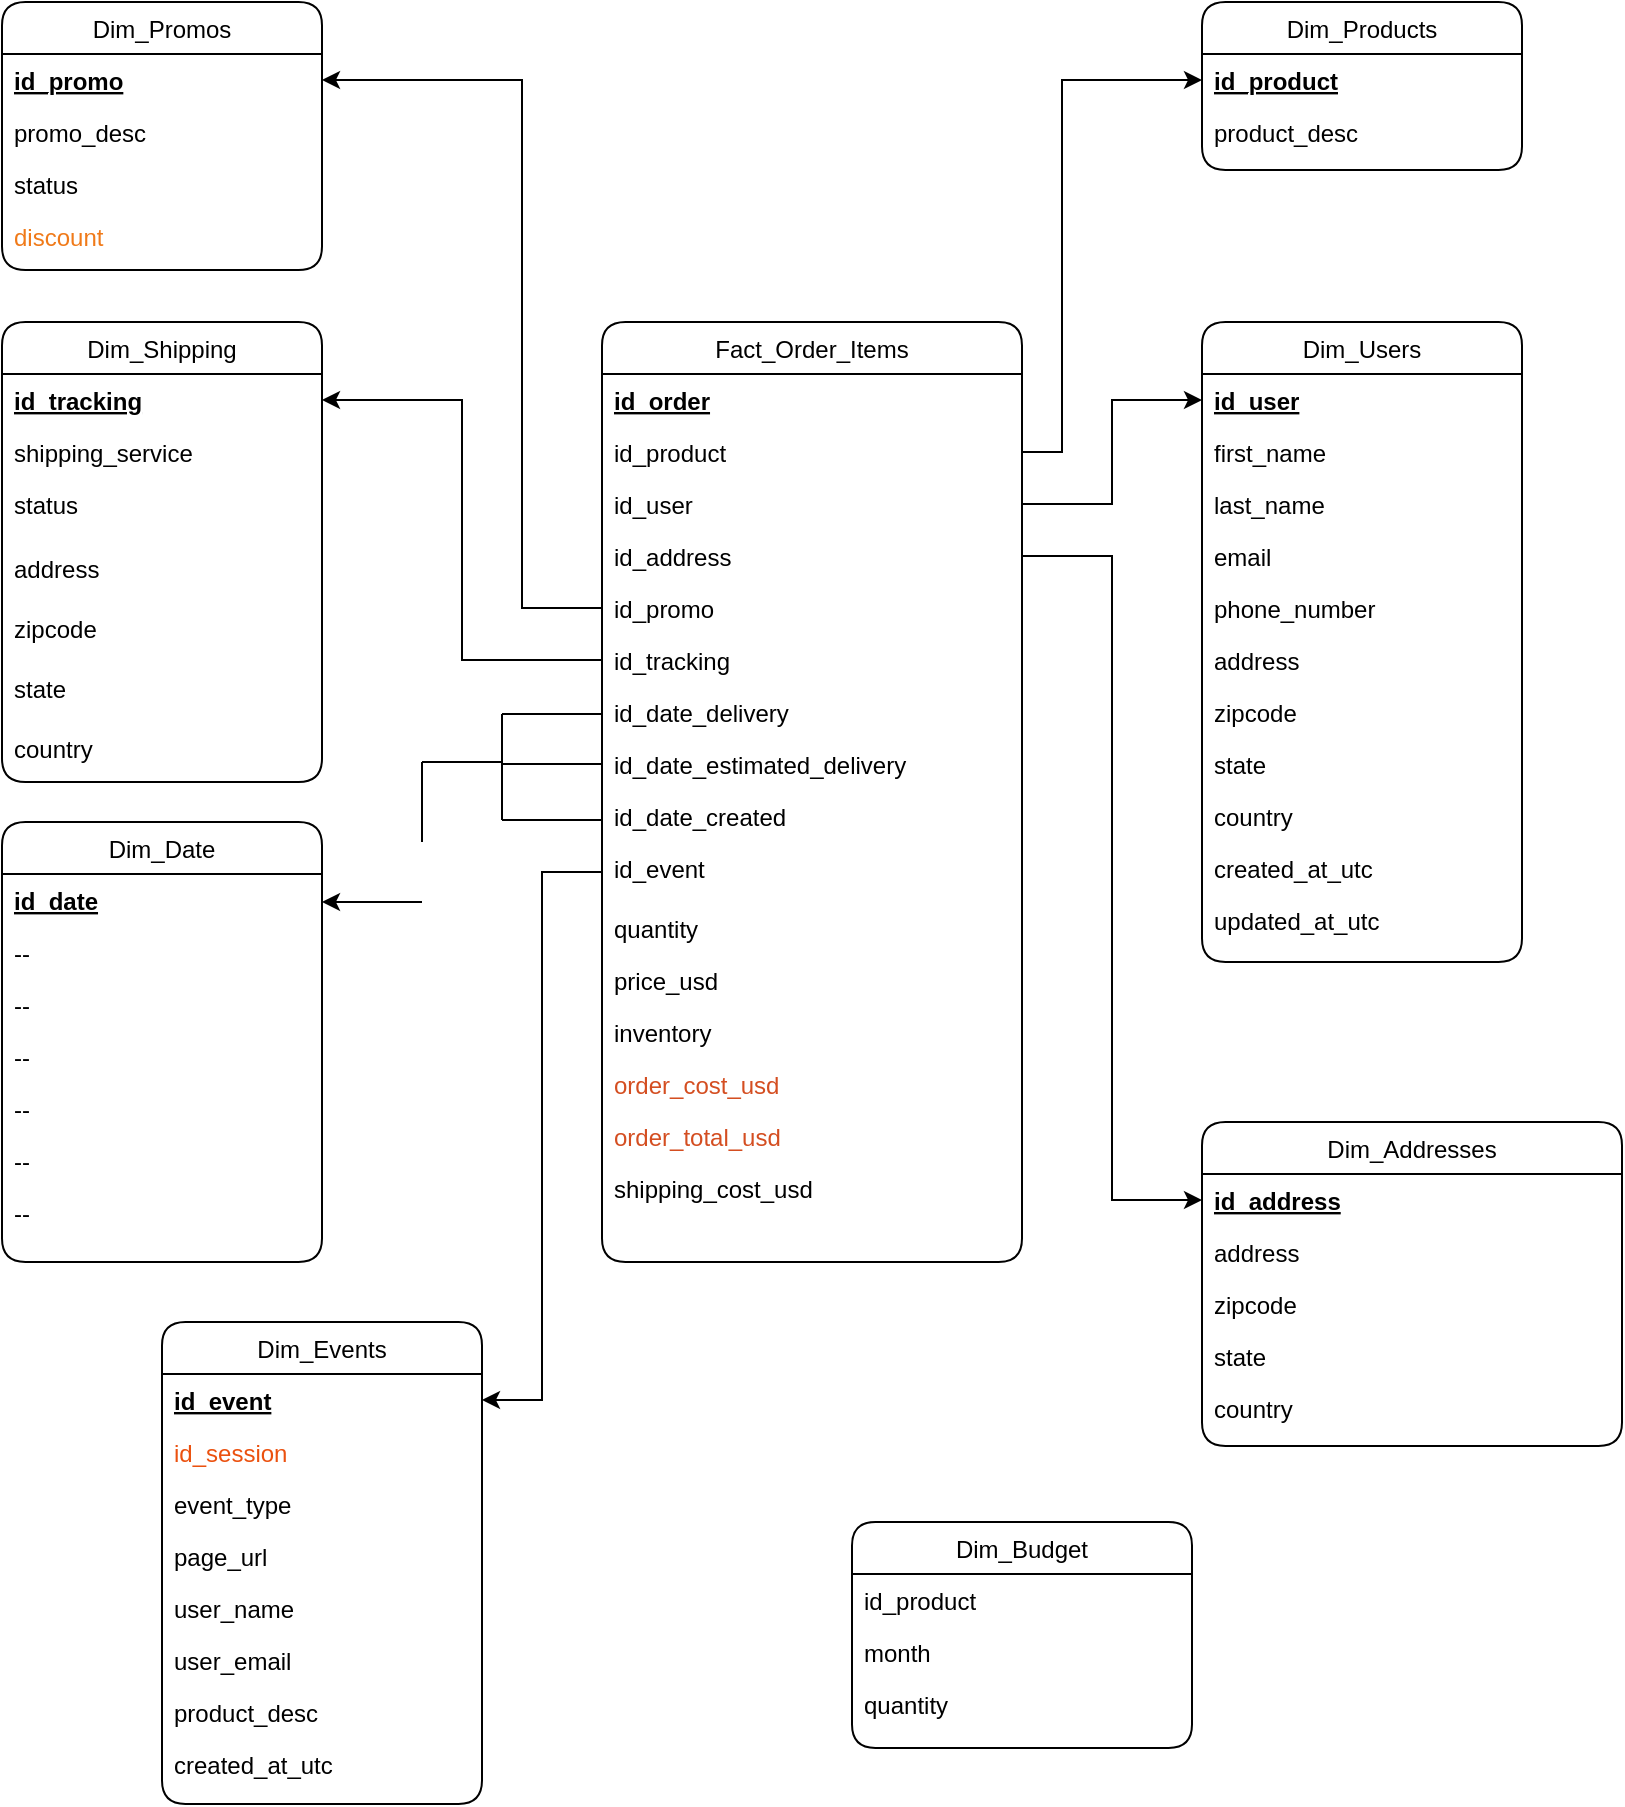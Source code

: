<mxfile version="22.1.7" type="github">
  <diagram id="C5RBs43oDa-KdzZeNtuy" name="Page-1">
    <mxGraphModel dx="1654" dy="819" grid="1" gridSize="10" guides="1" tooltips="1" connect="1" arrows="1" fold="1" page="1" pageScale="1" pageWidth="1169" pageHeight="1654" background="none" math="0" shadow="0">
      <root>
        <mxCell id="WIyWlLk6GJQsqaUBKTNV-0" />
        <mxCell id="WIyWlLk6GJQsqaUBKTNV-1" parent="WIyWlLk6GJQsqaUBKTNV-0" />
        <mxCell id="zkfFHV4jXpPFQw0GAbJ--0" value="Dim_Users" style="swimlane;fontStyle=0;align=center;verticalAlign=top;childLayout=stackLayout;horizontal=1;startSize=26;horizontalStack=0;resizeParent=1;resizeLast=0;collapsible=1;marginBottom=0;rounded=1;shadow=0;strokeWidth=1;" parent="WIyWlLk6GJQsqaUBKTNV-1" vertex="1">
          <mxGeometry x="760" y="240" width="160" height="320" as="geometry">
            <mxRectangle x="230" y="140" width="160" height="26" as="alternateBounds" />
          </mxGeometry>
        </mxCell>
        <mxCell id="zkfFHV4jXpPFQw0GAbJ--1" value="id_user" style="text;align=left;verticalAlign=top;spacingLeft=4;spacingRight=4;overflow=hidden;rotatable=0;points=[[0,0.5],[1,0.5]];portConstraint=eastwest;fontStyle=5" parent="zkfFHV4jXpPFQw0GAbJ--0" vertex="1">
          <mxGeometry y="26" width="160" height="26" as="geometry" />
        </mxCell>
        <mxCell id="zkfFHV4jXpPFQw0GAbJ--2" value="first_name" style="text;align=left;verticalAlign=top;spacingLeft=4;spacingRight=4;overflow=hidden;rotatable=0;points=[[0,0.5],[1,0.5]];portConstraint=eastwest;rounded=0;shadow=0;html=0;" parent="zkfFHV4jXpPFQw0GAbJ--0" vertex="1">
          <mxGeometry y="52" width="160" height="26" as="geometry" />
        </mxCell>
        <mxCell id="zkfFHV4jXpPFQw0GAbJ--3" value="last_name" style="text;align=left;verticalAlign=top;spacingLeft=4;spacingRight=4;overflow=hidden;rotatable=0;points=[[0,0.5],[1,0.5]];portConstraint=eastwest;rounded=0;shadow=0;html=0;" parent="zkfFHV4jXpPFQw0GAbJ--0" vertex="1">
          <mxGeometry y="78" width="160" height="26" as="geometry" />
        </mxCell>
        <mxCell id="zkfFHV4jXpPFQw0GAbJ--5" value="email" style="text;align=left;verticalAlign=top;spacingLeft=4;spacingRight=4;overflow=hidden;rotatable=0;points=[[0,0.5],[1,0.5]];portConstraint=eastwest;" parent="zkfFHV4jXpPFQw0GAbJ--0" vertex="1">
          <mxGeometry y="104" width="160" height="26" as="geometry" />
        </mxCell>
        <mxCell id="i2FaCJpB0TcWr_fCpN1k-74" value="phone_number" style="text;align=left;verticalAlign=top;spacingLeft=4;spacingRight=4;overflow=hidden;rotatable=0;points=[[0,0.5],[1,0.5]];portConstraint=eastwest;" parent="zkfFHV4jXpPFQw0GAbJ--0" vertex="1">
          <mxGeometry y="130" width="160" height="26" as="geometry" />
        </mxCell>
        <mxCell id="i2FaCJpB0TcWr_fCpN1k-75" value="address" style="text;align=left;verticalAlign=top;spacingLeft=4;spacingRight=4;overflow=hidden;rotatable=0;points=[[0,0.5],[1,0.5]];portConstraint=eastwest;" parent="zkfFHV4jXpPFQw0GAbJ--0" vertex="1">
          <mxGeometry y="156" width="160" height="26" as="geometry" />
        </mxCell>
        <mxCell id="i2FaCJpB0TcWr_fCpN1k-76" value="zipcode" style="text;align=left;verticalAlign=top;spacingLeft=4;spacingRight=4;overflow=hidden;rotatable=0;points=[[0,0.5],[1,0.5]];portConstraint=eastwest;rounded=0;shadow=0;html=0;" parent="zkfFHV4jXpPFQw0GAbJ--0" vertex="1">
          <mxGeometry y="182" width="160" height="26" as="geometry" />
        </mxCell>
        <mxCell id="i2FaCJpB0TcWr_fCpN1k-77" value="state" style="text;align=left;verticalAlign=top;spacingLeft=4;spacingRight=4;overflow=hidden;rotatable=0;points=[[0,0.5],[1,0.5]];portConstraint=eastwest;rounded=0;shadow=0;html=0;" parent="zkfFHV4jXpPFQw0GAbJ--0" vertex="1">
          <mxGeometry y="208" width="160" height="26" as="geometry" />
        </mxCell>
        <mxCell id="i2FaCJpB0TcWr_fCpN1k-78" value="country" style="text;align=left;verticalAlign=top;spacingLeft=4;spacingRight=4;overflow=hidden;rotatable=0;points=[[0,0.5],[1,0.5]];portConstraint=eastwest;rounded=0;shadow=0;html=0;" parent="zkfFHV4jXpPFQw0GAbJ--0" vertex="1">
          <mxGeometry y="234" width="160" height="26" as="geometry" />
        </mxCell>
        <mxCell id="i2FaCJpB0TcWr_fCpN1k-79" value="created_at_utc" style="text;align=left;verticalAlign=top;spacingLeft=4;spacingRight=4;overflow=hidden;rotatable=0;points=[[0,0.5],[1,0.5]];portConstraint=eastwest;rounded=0;shadow=0;html=0;" parent="zkfFHV4jXpPFQw0GAbJ--0" vertex="1">
          <mxGeometry y="260" width="160" height="26" as="geometry" />
        </mxCell>
        <mxCell id="i2FaCJpB0TcWr_fCpN1k-80" value="updated_at_utc" style="text;align=left;verticalAlign=top;spacingLeft=4;spacingRight=4;overflow=hidden;rotatable=0;points=[[0,0.5],[1,0.5]];portConstraint=eastwest;rounded=0;shadow=0;html=0;" parent="zkfFHV4jXpPFQw0GAbJ--0" vertex="1">
          <mxGeometry y="286" width="160" height="26" as="geometry" />
        </mxCell>
        <mxCell id="zkfFHV4jXpPFQw0GAbJ--6" value="Dim_Promos" style="swimlane;fontStyle=0;align=center;verticalAlign=top;childLayout=stackLayout;horizontal=1;startSize=26;horizontalStack=0;resizeParent=1;resizeLast=0;collapsible=1;marginBottom=0;rounded=1;shadow=0;strokeWidth=1;" parent="WIyWlLk6GJQsqaUBKTNV-1" vertex="1">
          <mxGeometry x="160" y="80" width="160" height="134" as="geometry">
            <mxRectangle x="130" y="380" width="160" height="26" as="alternateBounds" />
          </mxGeometry>
        </mxCell>
        <mxCell id="zkfFHV4jXpPFQw0GAbJ--7" value="id_promo" style="text;align=left;verticalAlign=top;spacingLeft=4;spacingRight=4;overflow=hidden;rotatable=0;points=[[0,0.5],[1,0.5]];portConstraint=eastwest;fontStyle=5" parent="zkfFHV4jXpPFQw0GAbJ--6" vertex="1">
          <mxGeometry y="26" width="160" height="26" as="geometry" />
        </mxCell>
        <mxCell id="zkfFHV4jXpPFQw0GAbJ--8" value="promo_desc" style="text;align=left;verticalAlign=top;spacingLeft=4;spacingRight=4;overflow=hidden;rotatable=0;points=[[0,0.5],[1,0.5]];portConstraint=eastwest;rounded=0;shadow=0;html=0;" parent="zkfFHV4jXpPFQw0GAbJ--6" vertex="1">
          <mxGeometry y="52" width="160" height="26" as="geometry" />
        </mxCell>
        <mxCell id="zkfFHV4jXpPFQw0GAbJ--10" value="status" style="text;align=left;verticalAlign=top;spacingLeft=4;spacingRight=4;overflow=hidden;rotatable=0;points=[[0,0.5],[1,0.5]];portConstraint=eastwest;fontStyle=0" parent="zkfFHV4jXpPFQw0GAbJ--6" vertex="1">
          <mxGeometry y="78" width="160" height="26" as="geometry" />
        </mxCell>
        <mxCell id="zkfFHV4jXpPFQw0GAbJ--11" value="discount" style="text;align=left;verticalAlign=top;spacingLeft=4;spacingRight=4;overflow=hidden;rotatable=0;points=[[0,0.5],[1,0.5]];portConstraint=eastwest;fillColor=none;fontColor=#f07a19;" parent="zkfFHV4jXpPFQw0GAbJ--6" vertex="1">
          <mxGeometry y="104" width="160" height="26" as="geometry" />
        </mxCell>
        <mxCell id="zkfFHV4jXpPFQw0GAbJ--13" value="Dim_Products" style="swimlane;fontStyle=0;align=center;verticalAlign=top;childLayout=stackLayout;horizontal=1;startSize=26;horizontalStack=0;resizeParent=1;resizeLast=0;collapsible=1;marginBottom=0;rounded=1;shadow=0;strokeWidth=1;" parent="WIyWlLk6GJQsqaUBKTNV-1" vertex="1">
          <mxGeometry x="760" y="80" width="160" height="84" as="geometry">
            <mxRectangle x="340" y="380" width="170" height="26" as="alternateBounds" />
          </mxGeometry>
        </mxCell>
        <mxCell id="zkfFHV4jXpPFQw0GAbJ--14" value="id_product" style="text;align=left;verticalAlign=top;spacingLeft=4;spacingRight=4;overflow=hidden;rotatable=0;points=[[0,0.5],[1,0.5]];portConstraint=eastwest;fontStyle=5" parent="zkfFHV4jXpPFQw0GAbJ--13" vertex="1">
          <mxGeometry y="26" width="160" height="26" as="geometry" />
        </mxCell>
        <mxCell id="i2FaCJpB0TcWr_fCpN1k-72" value="product_desc" style="text;align=left;verticalAlign=top;spacingLeft=4;spacingRight=4;overflow=hidden;rotatable=0;points=[[0,0.5],[1,0.5]];portConstraint=eastwest;" parent="zkfFHV4jXpPFQw0GAbJ--13" vertex="1">
          <mxGeometry y="52" width="160" height="26" as="geometry" />
        </mxCell>
        <mxCell id="zkfFHV4jXpPFQw0GAbJ--17" value="Dim_Shipping" style="swimlane;fontStyle=0;align=center;verticalAlign=top;childLayout=stackLayout;horizontal=1;startSize=26;horizontalStack=0;resizeParent=1;resizeLast=0;collapsible=1;marginBottom=0;rounded=1;shadow=0;strokeWidth=1;" parent="WIyWlLk6GJQsqaUBKTNV-1" vertex="1">
          <mxGeometry x="160" y="240" width="160" height="230" as="geometry">
            <mxRectangle x="550" y="140" width="160" height="26" as="alternateBounds" />
          </mxGeometry>
        </mxCell>
        <mxCell id="zkfFHV4jXpPFQw0GAbJ--18" value="id_tracking" style="text;align=left;verticalAlign=top;spacingLeft=4;spacingRight=4;overflow=hidden;rotatable=0;points=[[0,0.5],[1,0.5]];portConstraint=eastwest;fontStyle=5" parent="zkfFHV4jXpPFQw0GAbJ--17" vertex="1">
          <mxGeometry y="26" width="160" height="26" as="geometry" />
        </mxCell>
        <mxCell id="zkfFHV4jXpPFQw0GAbJ--19" value="shipping_service" style="text;align=left;verticalAlign=top;spacingLeft=4;spacingRight=4;overflow=hidden;rotatable=0;points=[[0,0.5],[1,0.5]];portConstraint=eastwest;rounded=0;shadow=0;html=0;" parent="zkfFHV4jXpPFQw0GAbJ--17" vertex="1">
          <mxGeometry y="52" width="160" height="26" as="geometry" />
        </mxCell>
        <mxCell id="zkfFHV4jXpPFQw0GAbJ--20" value="status" style="text;align=left;verticalAlign=top;spacingLeft=4;spacingRight=4;overflow=hidden;rotatable=0;points=[[0,0.5],[1,0.5]];portConstraint=eastwest;rounded=0;shadow=0;html=0;" parent="zkfFHV4jXpPFQw0GAbJ--17" vertex="1">
          <mxGeometry y="78" width="160" height="32" as="geometry" />
        </mxCell>
        <mxCell id="lI-WsEFIjH9o6tWNf5eX-2" value="address" style="text;align=left;verticalAlign=top;spacingLeft=4;spacingRight=4;overflow=hidden;rotatable=0;points=[[0,0.5],[1,0.5]];portConstraint=eastwest;rounded=0;shadow=0;html=0;" vertex="1" parent="zkfFHV4jXpPFQw0GAbJ--17">
          <mxGeometry y="110" width="160" height="30" as="geometry" />
        </mxCell>
        <mxCell id="lI-WsEFIjH9o6tWNf5eX-3" value="zipcode" style="text;align=left;verticalAlign=top;spacingLeft=4;spacingRight=4;overflow=hidden;rotatable=0;points=[[0,0.5],[1,0.5]];portConstraint=eastwest;rounded=0;shadow=0;html=0;" vertex="1" parent="zkfFHV4jXpPFQw0GAbJ--17">
          <mxGeometry y="140" width="160" height="30" as="geometry" />
        </mxCell>
        <mxCell id="lI-WsEFIjH9o6tWNf5eX-4" value="state" style="text;align=left;verticalAlign=top;spacingLeft=4;spacingRight=4;overflow=hidden;rotatable=0;points=[[0,0.5],[1,0.5]];portConstraint=eastwest;rounded=0;shadow=0;html=0;" vertex="1" parent="zkfFHV4jXpPFQw0GAbJ--17">
          <mxGeometry y="170" width="160" height="30" as="geometry" />
        </mxCell>
        <mxCell id="lI-WsEFIjH9o6tWNf5eX-5" value="country" style="text;align=left;verticalAlign=top;spacingLeft=4;spacingRight=4;overflow=hidden;rotatable=0;points=[[0,0.5],[1,0.5]];portConstraint=eastwest;rounded=0;shadow=0;html=0;" vertex="1" parent="zkfFHV4jXpPFQw0GAbJ--17">
          <mxGeometry y="200" width="160" height="18" as="geometry" />
        </mxCell>
        <mxCell id="i2FaCJpB0TcWr_fCpN1k-39" value="Dim_Addresses" style="swimlane;fontStyle=0;align=center;verticalAlign=top;childLayout=stackLayout;horizontal=1;startSize=26;horizontalStack=0;resizeParent=1;resizeLast=0;collapsible=1;marginBottom=0;rounded=1;shadow=0;strokeWidth=1;" parent="WIyWlLk6GJQsqaUBKTNV-1" vertex="1">
          <mxGeometry x="760" y="640" width="210" height="162" as="geometry">
            <mxRectangle x="550" y="140" width="160" height="26" as="alternateBounds" />
          </mxGeometry>
        </mxCell>
        <mxCell id="i2FaCJpB0TcWr_fCpN1k-40" value="id_address" style="text;align=left;verticalAlign=top;spacingLeft=4;spacingRight=4;overflow=hidden;rotatable=0;points=[[0,0.5],[1,0.5]];portConstraint=eastwest;fontStyle=5" parent="i2FaCJpB0TcWr_fCpN1k-39" vertex="1">
          <mxGeometry y="26" width="210" height="26" as="geometry" />
        </mxCell>
        <mxCell id="i2FaCJpB0TcWr_fCpN1k-41" value="address" style="text;align=left;verticalAlign=top;spacingLeft=4;spacingRight=4;overflow=hidden;rotatable=0;points=[[0,0.5],[1,0.5]];portConstraint=eastwest;rounded=0;shadow=0;html=0;" parent="i2FaCJpB0TcWr_fCpN1k-39" vertex="1">
          <mxGeometry y="52" width="210" height="26" as="geometry" />
        </mxCell>
        <mxCell id="i2FaCJpB0TcWr_fCpN1k-42" value="zipcode" style="text;align=left;verticalAlign=top;spacingLeft=4;spacingRight=4;overflow=hidden;rotatable=0;points=[[0,0.5],[1,0.5]];portConstraint=eastwest;rounded=0;shadow=0;html=0;" parent="i2FaCJpB0TcWr_fCpN1k-39" vertex="1">
          <mxGeometry y="78" width="210" height="26" as="geometry" />
        </mxCell>
        <mxCell id="i2FaCJpB0TcWr_fCpN1k-43" value="state" style="text;align=left;verticalAlign=top;spacingLeft=4;spacingRight=4;overflow=hidden;rotatable=0;points=[[0,0.5],[1,0.5]];portConstraint=eastwest;rounded=0;shadow=0;html=0;" parent="i2FaCJpB0TcWr_fCpN1k-39" vertex="1">
          <mxGeometry y="104" width="210" height="26" as="geometry" />
        </mxCell>
        <mxCell id="i2FaCJpB0TcWr_fCpN1k-44" value="country" style="text;align=left;verticalAlign=top;spacingLeft=4;spacingRight=4;overflow=hidden;rotatable=0;points=[[0,0.5],[1,0.5]];portConstraint=eastwest;rounded=0;shadow=0;html=0;" parent="i2FaCJpB0TcWr_fCpN1k-39" vertex="1">
          <mxGeometry y="130" width="210" height="26" as="geometry" />
        </mxCell>
        <mxCell id="i2FaCJpB0TcWr_fCpN1k-81" value="Dim_Date" style="swimlane;fontStyle=0;align=center;verticalAlign=top;childLayout=stackLayout;horizontal=1;startSize=26;horizontalStack=0;resizeParent=1;resizeLast=0;collapsible=1;marginBottom=0;rounded=1;shadow=0;strokeWidth=1;" parent="WIyWlLk6GJQsqaUBKTNV-1" vertex="1">
          <mxGeometry x="160" y="490" width="160" height="220" as="geometry">
            <mxRectangle x="230" y="140" width="160" height="26" as="alternateBounds" />
          </mxGeometry>
        </mxCell>
        <mxCell id="i2FaCJpB0TcWr_fCpN1k-82" value="id_date" style="text;align=left;verticalAlign=top;spacingLeft=4;spacingRight=4;overflow=hidden;rotatable=0;points=[[0,0.5],[1,0.5]];portConstraint=eastwest;fontStyle=5" parent="i2FaCJpB0TcWr_fCpN1k-81" vertex="1">
          <mxGeometry y="26" width="160" height="26" as="geometry" />
        </mxCell>
        <mxCell id="i2FaCJpB0TcWr_fCpN1k-83" value="--" style="text;align=left;verticalAlign=top;spacingLeft=4;spacingRight=4;overflow=hidden;rotatable=0;points=[[0,0.5],[1,0.5]];portConstraint=eastwest;rounded=0;shadow=0;html=0;" parent="i2FaCJpB0TcWr_fCpN1k-81" vertex="1">
          <mxGeometry y="52" width="160" height="26" as="geometry" />
        </mxCell>
        <mxCell id="i2FaCJpB0TcWr_fCpN1k-84" value="--" style="text;align=left;verticalAlign=top;spacingLeft=4;spacingRight=4;overflow=hidden;rotatable=0;points=[[0,0.5],[1,0.5]];portConstraint=eastwest;rounded=0;shadow=0;html=0;" parent="i2FaCJpB0TcWr_fCpN1k-81" vertex="1">
          <mxGeometry y="78" width="160" height="26" as="geometry" />
        </mxCell>
        <mxCell id="i2FaCJpB0TcWr_fCpN1k-85" value="--" style="text;align=left;verticalAlign=top;spacingLeft=4;spacingRight=4;overflow=hidden;rotatable=0;points=[[0,0.5],[1,0.5]];portConstraint=eastwest;" parent="i2FaCJpB0TcWr_fCpN1k-81" vertex="1">
          <mxGeometry y="104" width="160" height="26" as="geometry" />
        </mxCell>
        <mxCell id="i2FaCJpB0TcWr_fCpN1k-86" value="--" style="text;align=left;verticalAlign=top;spacingLeft=4;spacingRight=4;overflow=hidden;rotatable=0;points=[[0,0.5],[1,0.5]];portConstraint=eastwest;" parent="i2FaCJpB0TcWr_fCpN1k-81" vertex="1">
          <mxGeometry y="130" width="160" height="26" as="geometry" />
        </mxCell>
        <mxCell id="i2FaCJpB0TcWr_fCpN1k-87" value="--" style="text;align=left;verticalAlign=top;spacingLeft=4;spacingRight=4;overflow=hidden;rotatable=0;points=[[0,0.5],[1,0.5]];portConstraint=eastwest;" parent="i2FaCJpB0TcWr_fCpN1k-81" vertex="1">
          <mxGeometry y="156" width="160" height="26" as="geometry" />
        </mxCell>
        <mxCell id="i2FaCJpB0TcWr_fCpN1k-88" value="--" style="text;align=left;verticalAlign=top;spacingLeft=4;spacingRight=4;overflow=hidden;rotatable=0;points=[[0,0.5],[1,0.5]];portConstraint=eastwest;rounded=0;shadow=0;html=0;" parent="i2FaCJpB0TcWr_fCpN1k-81" vertex="1">
          <mxGeometry y="182" width="160" height="26" as="geometry" />
        </mxCell>
        <mxCell id="i2FaCJpB0TcWr_fCpN1k-115" value="" style="group;labelBackgroundColor=#1d29d3;" parent="WIyWlLk6GJQsqaUBKTNV-1" vertex="1" connectable="0">
          <mxGeometry x="410" y="240" width="260" height="470" as="geometry" />
        </mxCell>
        <mxCell id="i2FaCJpB0TcWr_fCpN1k-28" value="Fact_Order_Items" style="swimlane;fontStyle=0;align=center;verticalAlign=top;childLayout=stackLayout;horizontal=1;startSize=26;horizontalStack=0;resizeParent=1;resizeLast=0;collapsible=1;marginBottom=0;rounded=1;shadow=0;strokeWidth=1;labelBackgroundColor=none;labelBorderColor=none;" parent="i2FaCJpB0TcWr_fCpN1k-115" vertex="1">
          <mxGeometry x="50" width="210" height="470" as="geometry">
            <mxRectangle x="550" y="140" width="160" height="26" as="alternateBounds" />
          </mxGeometry>
        </mxCell>
        <mxCell id="i2FaCJpB0TcWr_fCpN1k-29" value="id_order" style="text;align=left;verticalAlign=top;spacingLeft=4;spacingRight=4;overflow=hidden;rotatable=0;points=[[0,0.5],[1,0.5]];portConstraint=eastwest;fontStyle=5" parent="i2FaCJpB0TcWr_fCpN1k-28" vertex="1">
          <mxGeometry y="26" width="210" height="26" as="geometry" />
        </mxCell>
        <mxCell id="i2FaCJpB0TcWr_fCpN1k-30" value="id_product" style="text;align=left;verticalAlign=top;spacingLeft=4;spacingRight=4;overflow=hidden;rotatable=0;points=[[0,0.5],[1,0.5]];portConstraint=eastwest;rounded=0;shadow=0;html=0;" parent="i2FaCJpB0TcWr_fCpN1k-28" vertex="1">
          <mxGeometry y="52" width="210" height="26" as="geometry" />
        </mxCell>
        <mxCell id="i2FaCJpB0TcWr_fCpN1k-31" value="id_user" style="text;align=left;verticalAlign=top;spacingLeft=4;spacingRight=4;overflow=hidden;rotatable=0;points=[[0,0.5],[1,0.5]];portConstraint=eastwest;rounded=0;shadow=0;html=0;" parent="i2FaCJpB0TcWr_fCpN1k-28" vertex="1">
          <mxGeometry y="78" width="210" height="26" as="geometry" />
        </mxCell>
        <mxCell id="i2FaCJpB0TcWr_fCpN1k-32" value="id_address" style="text;align=left;verticalAlign=top;spacingLeft=4;spacingRight=4;overflow=hidden;rotatable=0;points=[[0,0.5],[1,0.5]];portConstraint=eastwest;rounded=0;shadow=0;html=0;" parent="i2FaCJpB0TcWr_fCpN1k-28" vertex="1">
          <mxGeometry y="104" width="210" height="26" as="geometry" />
        </mxCell>
        <mxCell id="i2FaCJpB0TcWr_fCpN1k-33" value="id_promo" style="text;align=left;verticalAlign=top;spacingLeft=4;spacingRight=4;overflow=hidden;rotatable=0;points=[[0,0.5],[1,0.5]];portConstraint=eastwest;rounded=0;shadow=0;html=0;" parent="i2FaCJpB0TcWr_fCpN1k-28" vertex="1">
          <mxGeometry y="130" width="210" height="26" as="geometry" />
        </mxCell>
        <mxCell id="i2FaCJpB0TcWr_fCpN1k-36" value="id_tracking" style="text;align=left;verticalAlign=top;spacingLeft=4;spacingRight=4;overflow=hidden;rotatable=0;points=[[0,0.5],[1,0.5]];portConstraint=eastwest;" parent="i2FaCJpB0TcWr_fCpN1k-28" vertex="1">
          <mxGeometry y="156" width="210" height="26" as="geometry" />
        </mxCell>
        <mxCell id="i2FaCJpB0TcWr_fCpN1k-35" value="id_date_delivery" style="text;align=left;verticalAlign=top;spacingLeft=4;spacingRight=4;overflow=hidden;rotatable=0;points=[[0,0.5],[1,0.5]];portConstraint=eastwest;" parent="i2FaCJpB0TcWr_fCpN1k-28" vertex="1">
          <mxGeometry y="182" width="210" height="26" as="geometry" />
        </mxCell>
        <mxCell id="i2FaCJpB0TcWr_fCpN1k-37" value="id_date_estimated_delivery" style="text;align=left;verticalAlign=top;spacingLeft=4;spacingRight=4;overflow=hidden;rotatable=0;points=[[0,0.5],[1,0.5]];portConstraint=eastwest;" parent="i2FaCJpB0TcWr_fCpN1k-28" vertex="1">
          <mxGeometry y="208" width="210" height="26" as="geometry" />
        </mxCell>
        <mxCell id="i2FaCJpB0TcWr_fCpN1k-49" value="id_date_created" style="text;align=left;verticalAlign=top;spacingLeft=4;spacingRight=4;overflow=hidden;rotatable=0;points=[[0,0.5],[1,0.5]];portConstraint=eastwest;strokeColor=none;" parent="i2FaCJpB0TcWr_fCpN1k-28" vertex="1">
          <mxGeometry y="234" width="210" height="26" as="geometry" />
        </mxCell>
        <mxCell id="i2FaCJpB0TcWr_fCpN1k-164" value="id_event" style="text;align=left;verticalAlign=top;spacingLeft=4;spacingRight=4;overflow=hidden;rotatable=0;points=[[0,0.5],[1,0.5]];portConstraint=eastwest;strokeColor=none;" parent="i2FaCJpB0TcWr_fCpN1k-28" vertex="1">
          <mxGeometry y="260" width="210" height="30" as="geometry" />
        </mxCell>
        <mxCell id="i2FaCJpB0TcWr_fCpN1k-158" value="quantity" style="text;align=left;verticalAlign=top;spacingLeft=4;spacingRight=4;overflow=hidden;rotatable=0;points=[[0,0.5],[1,0.5]];portConstraint=eastwest;strokeColor=none;" parent="i2FaCJpB0TcWr_fCpN1k-28" vertex="1">
          <mxGeometry y="290" width="210" height="26" as="geometry" />
        </mxCell>
        <mxCell id="i2FaCJpB0TcWr_fCpN1k-159" value="price_usd" style="text;align=left;verticalAlign=top;spacingLeft=4;spacingRight=4;overflow=hidden;rotatable=0;points=[[0,0.5],[1,0.5]];portConstraint=eastwest;" parent="i2FaCJpB0TcWr_fCpN1k-28" vertex="1">
          <mxGeometry y="316" width="210" height="26" as="geometry" />
        </mxCell>
        <mxCell id="i2FaCJpB0TcWr_fCpN1k-160" value="inventory" style="text;align=left;verticalAlign=top;spacingLeft=4;spacingRight=4;overflow=hidden;rotatable=0;points=[[0,0.5],[1,0.5]];portConstraint=eastwest;" parent="i2FaCJpB0TcWr_fCpN1k-28" vertex="1">
          <mxGeometry y="342" width="210" height="26" as="geometry" />
        </mxCell>
        <mxCell id="i2FaCJpB0TcWr_fCpN1k-161" value="order_cost_usd" style="text;align=left;verticalAlign=top;spacingLeft=4;spacingRight=4;overflow=hidden;rotatable=0;points=[[0,0.5],[1,0.5]];portConstraint=eastwest;fontColor=#d44e21;" parent="i2FaCJpB0TcWr_fCpN1k-28" vertex="1">
          <mxGeometry y="368" width="210" height="26" as="geometry" />
        </mxCell>
        <mxCell id="i2FaCJpB0TcWr_fCpN1k-163" value="order_total_usd" style="text;align=left;verticalAlign=top;spacingLeft=4;spacingRight=4;overflow=hidden;rotatable=0;points=[[0,0.5],[1,0.5]];portConstraint=eastwest;fontColor=#d44e21;" parent="i2FaCJpB0TcWr_fCpN1k-28" vertex="1">
          <mxGeometry y="394" width="210" height="26" as="geometry" />
        </mxCell>
        <mxCell id="i2FaCJpB0TcWr_fCpN1k-162" value="shipping_cost_usd" style="text;align=left;verticalAlign=top;spacingLeft=4;spacingRight=4;overflow=hidden;rotatable=0;points=[[0,0.5],[1,0.5]];portConstraint=eastwest;" parent="i2FaCJpB0TcWr_fCpN1k-28" vertex="1">
          <mxGeometry y="420" width="210" height="26" as="geometry" />
        </mxCell>
        <mxCell id="i2FaCJpB0TcWr_fCpN1k-126" value="" style="endArrow=none;html=1;rounded=0;" parent="i2FaCJpB0TcWr_fCpN1k-115" edge="1">
          <mxGeometry width="50" height="50" relative="1" as="geometry">
            <mxPoint y="196" as="sourcePoint" />
            <mxPoint x="50" y="196" as="targetPoint" />
          </mxGeometry>
        </mxCell>
        <mxCell id="i2FaCJpB0TcWr_fCpN1k-127" value="" style="endArrow=none;html=1;rounded=0;" parent="i2FaCJpB0TcWr_fCpN1k-115" edge="1">
          <mxGeometry width="50" height="50" relative="1" as="geometry">
            <mxPoint y="221" as="sourcePoint" />
            <mxPoint x="50" y="221" as="targetPoint" />
          </mxGeometry>
        </mxCell>
        <mxCell id="i2FaCJpB0TcWr_fCpN1k-128" value="" style="endArrow=none;html=1;rounded=0;" parent="i2FaCJpB0TcWr_fCpN1k-115" edge="1">
          <mxGeometry width="50" height="50" relative="1" as="geometry">
            <mxPoint y="249" as="sourcePoint" />
            <mxPoint x="50" y="249" as="targetPoint" />
          </mxGeometry>
        </mxCell>
        <mxCell id="i2FaCJpB0TcWr_fCpN1k-130" value="" style="endArrow=none;html=1;rounded=0;" parent="i2FaCJpB0TcWr_fCpN1k-115" edge="1">
          <mxGeometry width="50" height="50" relative="1" as="geometry">
            <mxPoint y="249" as="sourcePoint" />
            <mxPoint y="196" as="targetPoint" />
          </mxGeometry>
        </mxCell>
        <mxCell id="i2FaCJpB0TcWr_fCpN1k-116" style="edgeStyle=orthogonalEdgeStyle;rounded=0;orthogonalLoop=1;jettySize=auto;html=1;exitX=1;exitY=0.5;exitDx=0;exitDy=0;entryX=0;entryY=0.5;entryDx=0;entryDy=0;" parent="WIyWlLk6GJQsqaUBKTNV-1" source="i2FaCJpB0TcWr_fCpN1k-30" target="zkfFHV4jXpPFQw0GAbJ--14" edge="1">
          <mxGeometry relative="1" as="geometry">
            <Array as="points">
              <mxPoint x="690" y="305" />
              <mxPoint x="690" y="119" />
            </Array>
          </mxGeometry>
        </mxCell>
        <mxCell id="i2FaCJpB0TcWr_fCpN1k-117" style="edgeStyle=orthogonalEdgeStyle;rounded=0;orthogonalLoop=1;jettySize=auto;html=1;exitX=1;exitY=0.5;exitDx=0;exitDy=0;" parent="WIyWlLk6GJQsqaUBKTNV-1" source="i2FaCJpB0TcWr_fCpN1k-31" target="zkfFHV4jXpPFQw0GAbJ--1" edge="1">
          <mxGeometry relative="1" as="geometry" />
        </mxCell>
        <mxCell id="i2FaCJpB0TcWr_fCpN1k-118" style="edgeStyle=orthogonalEdgeStyle;rounded=0;orthogonalLoop=1;jettySize=auto;html=1;exitX=1;exitY=0.5;exitDx=0;exitDy=0;entryX=0;entryY=0.5;entryDx=0;entryDy=0;" parent="WIyWlLk6GJQsqaUBKTNV-1" source="i2FaCJpB0TcWr_fCpN1k-32" target="i2FaCJpB0TcWr_fCpN1k-40" edge="1">
          <mxGeometry relative="1" as="geometry" />
        </mxCell>
        <mxCell id="i2FaCJpB0TcWr_fCpN1k-119" style="edgeStyle=orthogonalEdgeStyle;rounded=0;orthogonalLoop=1;jettySize=auto;html=1;exitX=0;exitY=0.5;exitDx=0;exitDy=0;entryX=1;entryY=0.5;entryDx=0;entryDy=0;" parent="WIyWlLk6GJQsqaUBKTNV-1" source="i2FaCJpB0TcWr_fCpN1k-33" target="zkfFHV4jXpPFQw0GAbJ--7" edge="1">
          <mxGeometry relative="1" as="geometry">
            <Array as="points">
              <mxPoint x="420" y="383" />
              <mxPoint x="420" y="119" />
            </Array>
          </mxGeometry>
        </mxCell>
        <mxCell id="i2FaCJpB0TcWr_fCpN1k-120" style="edgeStyle=orthogonalEdgeStyle;rounded=0;orthogonalLoop=1;jettySize=auto;html=1;exitX=0;exitY=0.5;exitDx=0;exitDy=0;entryX=1;entryY=0.5;entryDx=0;entryDy=0;" parent="WIyWlLk6GJQsqaUBKTNV-1" source="i2FaCJpB0TcWr_fCpN1k-36" target="zkfFHV4jXpPFQw0GAbJ--18" edge="1">
          <mxGeometry relative="1" as="geometry" />
        </mxCell>
        <mxCell id="i2FaCJpB0TcWr_fCpN1k-132" value="" style="endArrow=classic;html=1;rounded=0;" parent="WIyWlLk6GJQsqaUBKTNV-1" edge="1">
          <mxGeometry width="50" height="50" relative="1" as="geometry">
            <mxPoint x="370" y="530" as="sourcePoint" />
            <mxPoint x="320" y="530" as="targetPoint" />
          </mxGeometry>
        </mxCell>
        <mxCell id="i2FaCJpB0TcWr_fCpN1k-134" value="" style="endArrow=none;html=1;rounded=0;" parent="WIyWlLk6GJQsqaUBKTNV-1" edge="1">
          <mxGeometry width="50" height="50" relative="1" as="geometry">
            <mxPoint x="370" y="500" as="sourcePoint" />
            <mxPoint x="370" y="460" as="targetPoint" />
          </mxGeometry>
        </mxCell>
        <mxCell id="i2FaCJpB0TcWr_fCpN1k-135" value="" style="endArrow=none;html=1;rounded=0;" parent="WIyWlLk6GJQsqaUBKTNV-1" edge="1">
          <mxGeometry width="50" height="50" relative="1" as="geometry">
            <mxPoint x="370" y="460" as="sourcePoint" />
            <mxPoint x="410" y="460" as="targetPoint" />
          </mxGeometry>
        </mxCell>
        <mxCell id="i2FaCJpB0TcWr_fCpN1k-137" value="Dim_Events" style="swimlane;fontStyle=0;align=center;verticalAlign=top;childLayout=stackLayout;horizontal=1;startSize=26;horizontalStack=0;resizeParent=1;resizeLast=0;collapsible=1;marginBottom=0;rounded=1;shadow=0;strokeWidth=1;" parent="WIyWlLk6GJQsqaUBKTNV-1" vertex="1">
          <mxGeometry x="240" y="740" width="160" height="241" as="geometry">
            <mxRectangle x="230" y="140" width="160" height="26" as="alternateBounds" />
          </mxGeometry>
        </mxCell>
        <mxCell id="i2FaCJpB0TcWr_fCpN1k-138" value="id_event" style="text;align=left;verticalAlign=top;spacingLeft=4;spacingRight=4;overflow=hidden;rotatable=0;points=[[0,0.5],[1,0.5]];portConstraint=eastwest;fontStyle=5" parent="i2FaCJpB0TcWr_fCpN1k-137" vertex="1">
          <mxGeometry y="26" width="160" height="26" as="geometry" />
        </mxCell>
        <mxCell id="i2FaCJpB0TcWr_fCpN1k-139" value="id_session" style="text;align=left;verticalAlign=top;spacingLeft=4;spacingRight=4;overflow=hidden;rotatable=0;points=[[0,0.5],[1,0.5]];portConstraint=eastwest;rounded=0;shadow=0;html=0;fontColor=#eb510f;" parent="i2FaCJpB0TcWr_fCpN1k-137" vertex="1">
          <mxGeometry y="52" width="160" height="26" as="geometry" />
        </mxCell>
        <mxCell id="i2FaCJpB0TcWr_fCpN1k-140" value="event_type" style="text;align=left;verticalAlign=top;spacingLeft=4;spacingRight=4;overflow=hidden;rotatable=0;points=[[0,0.5],[1,0.5]];portConstraint=eastwest;rounded=0;shadow=0;html=0;" parent="i2FaCJpB0TcWr_fCpN1k-137" vertex="1">
          <mxGeometry y="78" width="160" height="26" as="geometry" />
        </mxCell>
        <mxCell id="i2FaCJpB0TcWr_fCpN1k-141" value="page_url" style="text;align=left;verticalAlign=top;spacingLeft=4;spacingRight=4;overflow=hidden;rotatable=0;points=[[0,0.5],[1,0.5]];portConstraint=eastwest;" parent="i2FaCJpB0TcWr_fCpN1k-137" vertex="1">
          <mxGeometry y="104" width="160" height="26" as="geometry" />
        </mxCell>
        <mxCell id="i2FaCJpB0TcWr_fCpN1k-142" value="user_name" style="text;align=left;verticalAlign=top;spacingLeft=4;spacingRight=4;overflow=hidden;rotatable=0;points=[[0,0.5],[1,0.5]];portConstraint=eastwest;" parent="i2FaCJpB0TcWr_fCpN1k-137" vertex="1">
          <mxGeometry y="130" width="160" height="26" as="geometry" />
        </mxCell>
        <mxCell id="i2FaCJpB0TcWr_fCpN1k-143" value="user_email" style="text;align=left;verticalAlign=top;spacingLeft=4;spacingRight=4;overflow=hidden;rotatable=0;points=[[0,0.5],[1,0.5]];portConstraint=eastwest;" parent="i2FaCJpB0TcWr_fCpN1k-137" vertex="1">
          <mxGeometry y="156" width="160" height="26" as="geometry" />
        </mxCell>
        <mxCell id="i2FaCJpB0TcWr_fCpN1k-144" value="product_desc" style="text;align=left;verticalAlign=top;spacingLeft=4;spacingRight=4;overflow=hidden;rotatable=0;points=[[0,0.5],[1,0.5]];portConstraint=eastwest;rounded=0;shadow=0;html=0;" parent="i2FaCJpB0TcWr_fCpN1k-137" vertex="1">
          <mxGeometry y="182" width="160" height="26" as="geometry" />
        </mxCell>
        <mxCell id="i2FaCJpB0TcWr_fCpN1k-166" value="created_at_utc" style="text;align=left;verticalAlign=top;spacingLeft=4;spacingRight=4;overflow=hidden;rotatable=0;points=[[0,0.5],[1,0.5]];portConstraint=eastwest;rounded=0;shadow=0;html=0;" parent="i2FaCJpB0TcWr_fCpN1k-137" vertex="1">
          <mxGeometry y="208" width="160" height="26" as="geometry" />
        </mxCell>
        <mxCell id="i2FaCJpB0TcWr_fCpN1k-168" style="edgeStyle=orthogonalEdgeStyle;rounded=0;orthogonalLoop=1;jettySize=auto;html=1;exitX=0;exitY=0.5;exitDx=0;exitDy=0;" parent="WIyWlLk6GJQsqaUBKTNV-1" source="i2FaCJpB0TcWr_fCpN1k-164" target="i2FaCJpB0TcWr_fCpN1k-138" edge="1">
          <mxGeometry relative="1" as="geometry" />
        </mxCell>
        <mxCell id="i2FaCJpB0TcWr_fCpN1k-169" value="Dim_Budget" style="swimlane;fontStyle=0;align=center;verticalAlign=top;childLayout=stackLayout;horizontal=1;startSize=26;horizontalStack=0;resizeParent=1;resizeLast=0;collapsible=1;marginBottom=0;rounded=1;shadow=0;strokeWidth=1;" parent="WIyWlLk6GJQsqaUBKTNV-1" vertex="1">
          <mxGeometry x="585" y="840" width="170" height="113" as="geometry">
            <mxRectangle x="550" y="140" width="160" height="26" as="alternateBounds" />
          </mxGeometry>
        </mxCell>
        <mxCell id="i2FaCJpB0TcWr_fCpN1k-170" value="id_product" style="text;align=left;verticalAlign=top;spacingLeft=4;spacingRight=4;overflow=hidden;rotatable=0;points=[[0,0.5],[1,0.5]];portConstraint=eastwest;fontStyle=0" parent="i2FaCJpB0TcWr_fCpN1k-169" vertex="1">
          <mxGeometry y="26" width="170" height="26" as="geometry" />
        </mxCell>
        <mxCell id="i2FaCJpB0TcWr_fCpN1k-171" value="month" style="text;align=left;verticalAlign=top;spacingLeft=4;spacingRight=4;overflow=hidden;rotatable=0;points=[[0,0.5],[1,0.5]];portConstraint=eastwest;rounded=0;shadow=0;html=0;" parent="i2FaCJpB0TcWr_fCpN1k-169" vertex="1">
          <mxGeometry y="52" width="170" height="26" as="geometry" />
        </mxCell>
        <mxCell id="i2FaCJpB0TcWr_fCpN1k-172" value="quantity" style="text;align=left;verticalAlign=top;spacingLeft=4;spacingRight=4;overflow=hidden;rotatable=0;points=[[0,0.5],[1,0.5]];portConstraint=eastwest;rounded=0;shadow=0;html=0;" parent="i2FaCJpB0TcWr_fCpN1k-169" vertex="1">
          <mxGeometry y="78" width="170" height="26" as="geometry" />
        </mxCell>
      </root>
    </mxGraphModel>
  </diagram>
</mxfile>
